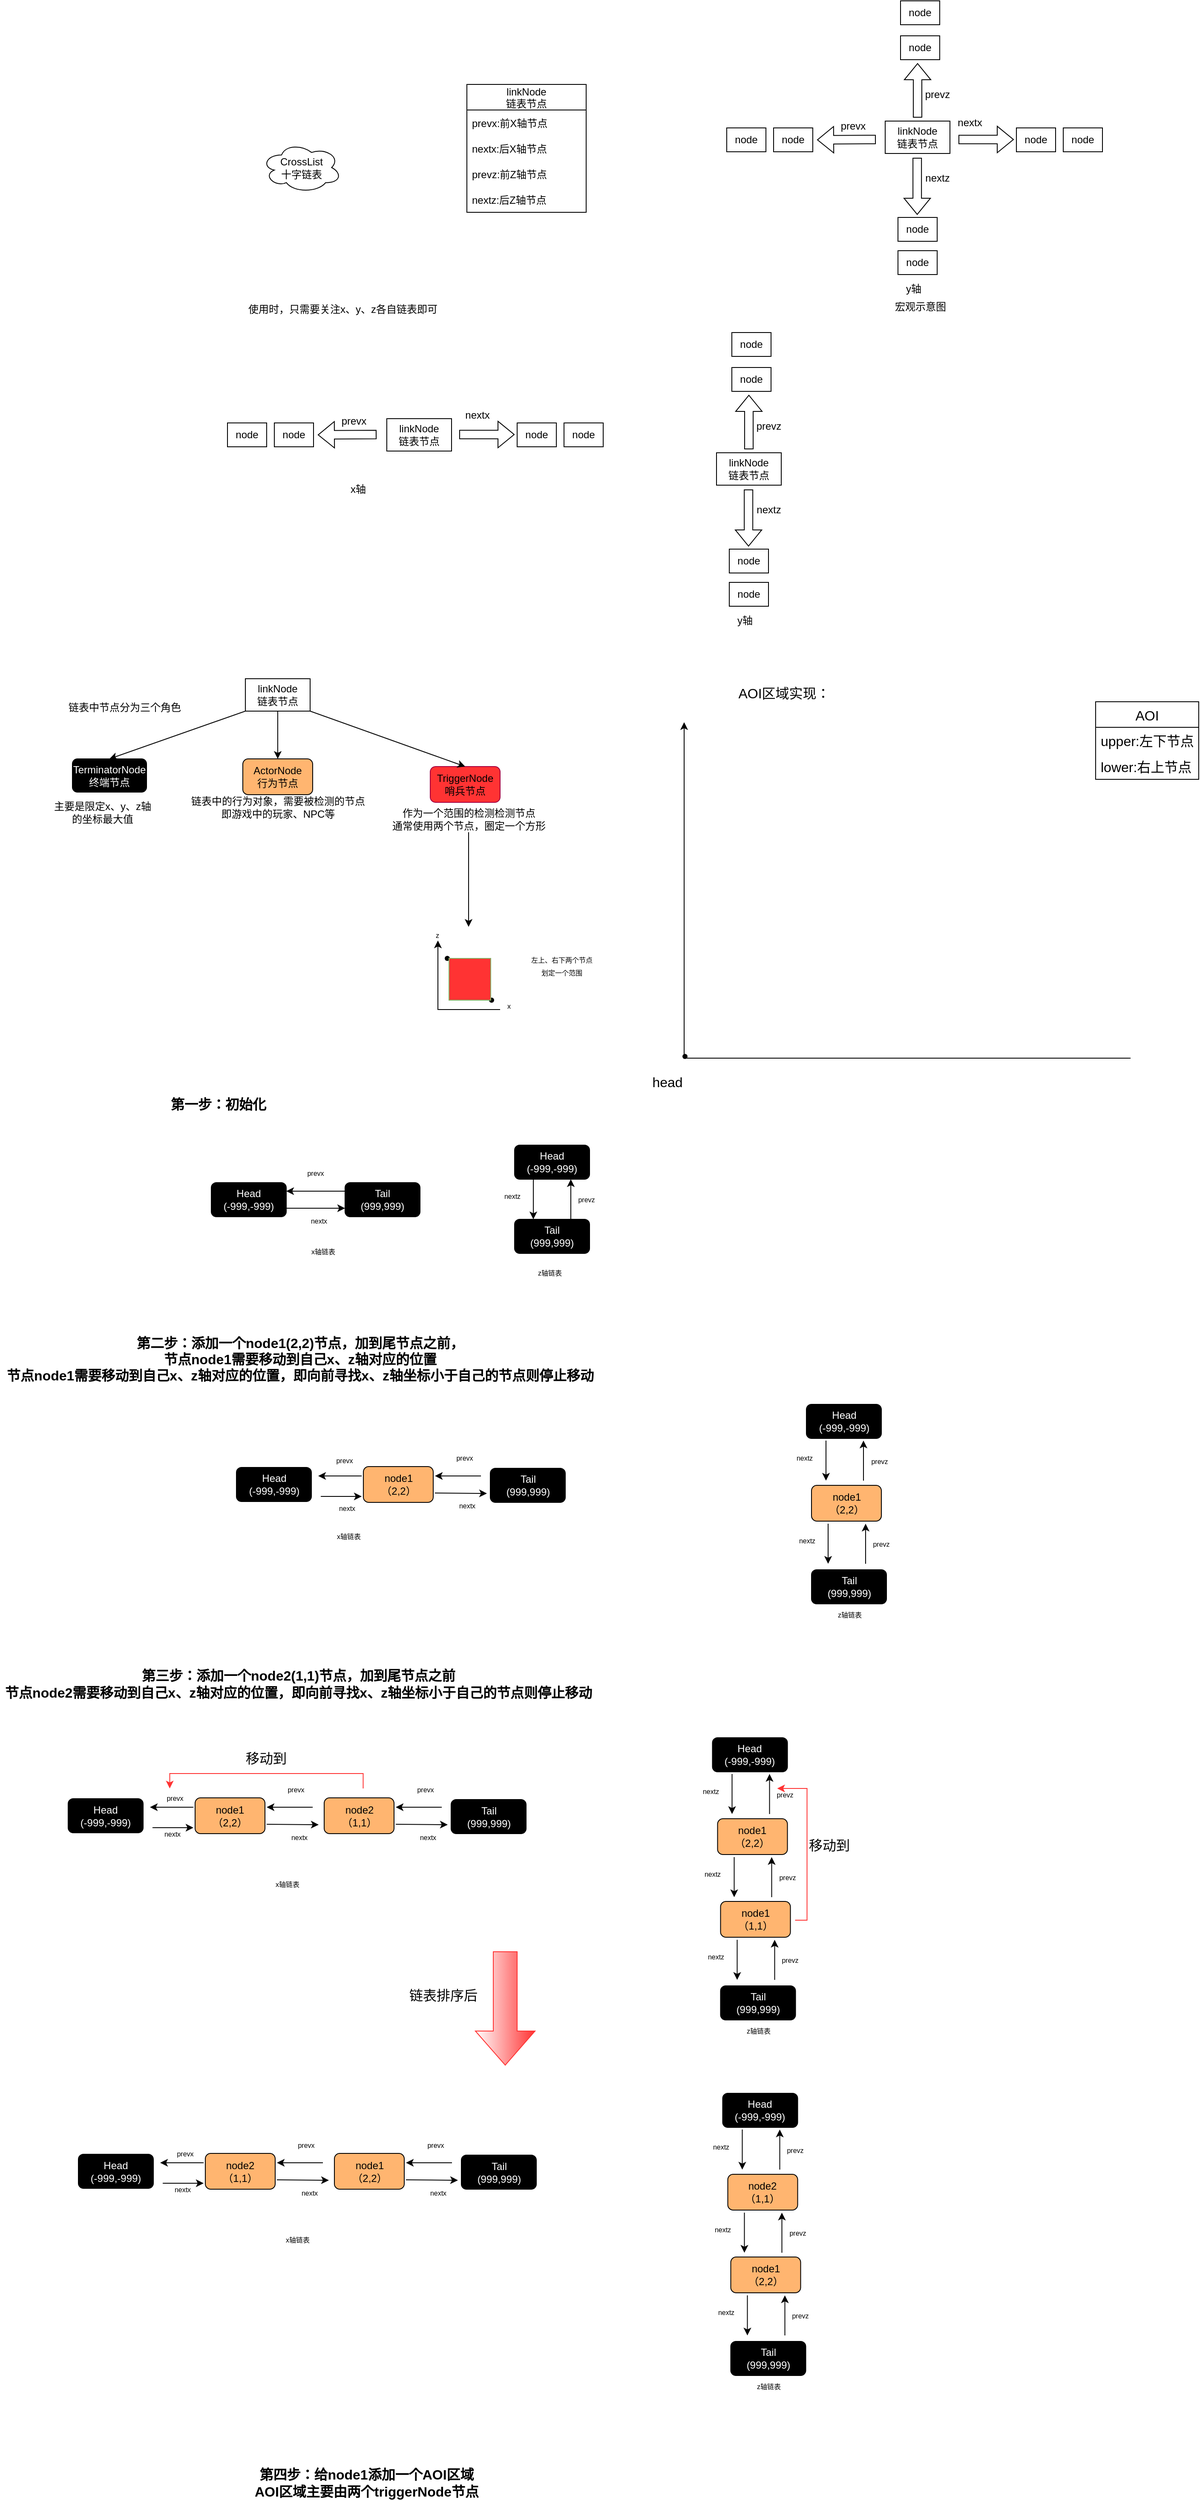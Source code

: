 <mxfile version="15.5.9" type="github">
  <diagram id="7__NHR40UmP4EpxoBmli" name="Page-1">
    <mxGraphModel dx="1950" dy="1244" grid="0" gridSize="10" guides="1" tooltips="1" connect="1" arrows="1" fold="1" page="0" pageScale="1" pageWidth="827" pageHeight="1169" math="0" shadow="0">
      <root>
        <mxCell id="0" />
        <mxCell id="1" parent="0" />
        <mxCell id="J2Jdq49523zMRXXccdFL-5" value="&lt;span&gt;CrossList&lt;/span&gt;&lt;br&gt;&lt;span&gt;十字链表&lt;/span&gt;" style="ellipse;shape=cloud;whiteSpace=wrap;html=1;fontColor=#000000;" vertex="1" parent="1">
          <mxGeometry x="-86" y="-48" width="94" height="59" as="geometry" />
        </mxCell>
        <mxCell id="J2Jdq49523zMRXXccdFL-6" value="&lt;font&gt;TerminatorNode&lt;br&gt;终端节点&lt;/font&gt;" style="rounded=1;whiteSpace=wrap;html=1;strokeColor=#000000;fillColor=#000000;fontColor=#FFFFFF;" vertex="1" parent="1">
          <mxGeometry x="-308" y="675" width="87" height="39" as="geometry" />
        </mxCell>
        <mxCell id="J2Jdq49523zMRXXccdFL-7" value="&lt;span&gt;linkNode&lt;/span&gt;&lt;br&gt;&lt;span&gt;链表节点&lt;/span&gt;" style="rounded=0;whiteSpace=wrap;html=1;fontColor=#000000;" vertex="1" parent="1">
          <mxGeometry x="-105" y="581" width="76" height="38" as="geometry" />
        </mxCell>
        <mxCell id="J2Jdq49523zMRXXccdFL-8" value="" style="endArrow=classic;html=1;rounded=0;exitX=0;exitY=1;exitDx=0;exitDy=0;entryX=0.5;entryY=0;entryDx=0;entryDy=0;fontColor=#000000;" edge="1" parent="1" source="J2Jdq49523zMRXXccdFL-7" target="J2Jdq49523zMRXXccdFL-6">
          <mxGeometry width="50" height="50" relative="1" as="geometry">
            <mxPoint x="-3" y="806" as="sourcePoint" />
            <mxPoint x="47" y="756" as="targetPoint" />
          </mxGeometry>
        </mxCell>
        <mxCell id="J2Jdq49523zMRXXccdFL-10" value="ActorNode&lt;br&gt;行为节点" style="rounded=1;whiteSpace=wrap;html=1;fillColor=#FFB570;fontColor=#000000;" vertex="1" parent="1">
          <mxGeometry x="-108" y="675" width="82" height="42" as="geometry" />
        </mxCell>
        <mxCell id="J2Jdq49523zMRXXccdFL-11" value="" style="endArrow=classic;html=1;rounded=0;exitX=0.5;exitY=1;exitDx=0;exitDy=0;entryX=0.5;entryY=0;entryDx=0;entryDy=0;fontColor=#000000;" edge="1" parent="1" target="J2Jdq49523zMRXXccdFL-10" source="J2Jdq49523zMRXXccdFL-7">
          <mxGeometry width="50" height="50" relative="1" as="geometry">
            <mxPoint x="-69" y="619" as="sourcePoint" />
            <mxPoint x="161" y="756" as="targetPoint" />
          </mxGeometry>
        </mxCell>
        <mxCell id="J2Jdq49523zMRXXccdFL-12" value="TriggerNode&lt;br&gt;哨兵节点" style="rounded=1;whiteSpace=wrap;html=1;fillColor=#FF3333;fontColor=#000000;strokeColor=#A50040;" vertex="1" parent="1">
          <mxGeometry x="112" y="684" width="82" height="42" as="geometry" />
        </mxCell>
        <mxCell id="J2Jdq49523zMRXXccdFL-13" value="" style="endArrow=classic;html=1;rounded=0;exitX=1;exitY=1;exitDx=0;exitDy=0;entryX=0.5;entryY=0;entryDx=0;entryDy=0;fontColor=#000000;" edge="1" parent="1" target="J2Jdq49523zMRXXccdFL-12" source="J2Jdq49523zMRXXccdFL-7">
          <mxGeometry width="50" height="50" relative="1" as="geometry">
            <mxPoint x="135" y="619" as="sourcePoint" />
            <mxPoint x="287" y="756" as="targetPoint" />
          </mxGeometry>
        </mxCell>
        <mxCell id="J2Jdq49523zMRXXccdFL-14" value="&lt;span&gt;linkNode&lt;/span&gt;&lt;br&gt;&lt;span&gt;链表节点&lt;/span&gt;" style="rounded=0;whiteSpace=wrap;html=1;fontColor=#000000;" vertex="1" parent="1">
          <mxGeometry x="448" y="316" width="76" height="38" as="geometry" />
        </mxCell>
        <mxCell id="J2Jdq49523zMRXXccdFL-19" value="linkNode&#xa;链表节点" style="swimlane;fontStyle=0;childLayout=stackLayout;horizontal=1;startSize=30;horizontalStack=0;resizeParent=1;resizeParentMax=0;resizeLast=0;collapsible=1;marginBottom=0;fontColor=#000000;" vertex="1" parent="1">
          <mxGeometry x="155" y="-116" width="140" height="150" as="geometry" />
        </mxCell>
        <mxCell id="J2Jdq49523zMRXXccdFL-20" value="prevx:前X轴节点" style="text;strokeColor=none;fillColor=none;align=left;verticalAlign=middle;spacingLeft=4;spacingRight=4;overflow=hidden;points=[[0,0.5],[1,0.5]];portConstraint=eastwest;rotatable=0;fontColor=#000000;" vertex="1" parent="J2Jdq49523zMRXXccdFL-19">
          <mxGeometry y="30" width="140" height="30" as="geometry" />
        </mxCell>
        <mxCell id="J2Jdq49523zMRXXccdFL-21" value="nextx:后X轴节点" style="text;strokeColor=none;fillColor=none;align=left;verticalAlign=middle;spacingLeft=4;spacingRight=4;overflow=hidden;points=[[0,0.5],[1,0.5]];portConstraint=eastwest;rotatable=0;fontColor=#000000;" vertex="1" parent="J2Jdq49523zMRXXccdFL-19">
          <mxGeometry y="60" width="140" height="30" as="geometry" />
        </mxCell>
        <mxCell id="J2Jdq49523zMRXXccdFL-34" value="prevz:前Z轴节点" style="text;strokeColor=none;fillColor=none;align=left;verticalAlign=middle;spacingLeft=4;spacingRight=4;overflow=hidden;points=[[0,0.5],[1,0.5]];portConstraint=eastwest;rotatable=0;fontColor=#000000;" vertex="1" parent="J2Jdq49523zMRXXccdFL-19">
          <mxGeometry y="90" width="140" height="30" as="geometry" />
        </mxCell>
        <mxCell id="J2Jdq49523zMRXXccdFL-33" value="nextz:后Z轴节点" style="text;strokeColor=none;fillColor=none;align=left;verticalAlign=middle;spacingLeft=4;spacingRight=4;overflow=hidden;points=[[0,0.5],[1,0.5]];portConstraint=eastwest;rotatable=0;fontColor=#000000;" vertex="1" parent="J2Jdq49523zMRXXccdFL-19">
          <mxGeometry y="120" width="140" height="30" as="geometry" />
        </mxCell>
        <mxCell id="J2Jdq49523zMRXXccdFL-36" value="" style="shape=flexArrow;endArrow=classic;html=1;rounded=0;fontColor=#000000;" edge="1" parent="1">
          <mxGeometry width="50" height="50" relative="1" as="geometry">
            <mxPoint x="486" y="312" as="sourcePoint" />
            <mxPoint x="486" y="248" as="targetPoint" />
          </mxGeometry>
        </mxCell>
        <mxCell id="J2Jdq49523zMRXXccdFL-37" value="" style="shape=flexArrow;endArrow=classic;html=1;rounded=0;fontColor=#000000;" edge="1" parent="1">
          <mxGeometry width="50" height="50" relative="1" as="geometry">
            <mxPoint x="485.58" y="359" as="sourcePoint" />
            <mxPoint x="485.58" y="426" as="targetPoint" />
          </mxGeometry>
        </mxCell>
        <mxCell id="J2Jdq49523zMRXXccdFL-38" value="" style="shape=flexArrow;endArrow=classic;html=1;rounded=0;fontColor=#000000;" edge="1" parent="1">
          <mxGeometry width="50" height="50" relative="1" as="geometry">
            <mxPoint x="732" y="-51.42" as="sourcePoint" />
            <mxPoint x="797" y="-51.42" as="targetPoint" />
          </mxGeometry>
        </mxCell>
        <mxCell id="J2Jdq49523zMRXXccdFL-39" value="" style="shape=flexArrow;endArrow=classic;html=1;rounded=0;fontColor=#000000;" edge="1" parent="1">
          <mxGeometry width="50" height="50" relative="1" as="geometry">
            <mxPoint x="635" y="-51.42" as="sourcePoint" />
            <mxPoint x="566" y="-51" as="targetPoint" />
          </mxGeometry>
        </mxCell>
        <mxCell id="J2Jdq49523zMRXXccdFL-40" value="prevx" style="text;html=1;align=center;verticalAlign=middle;resizable=0;points=[];autosize=1;strokeColor=none;fillColor=none;fontColor=#000000;" vertex="1" parent="1">
          <mxGeometry x="588" y="-76" width="40" height="18" as="geometry" />
        </mxCell>
        <mxCell id="J2Jdq49523zMRXXccdFL-41" value="nextx" style="text;html=1;align=center;verticalAlign=middle;resizable=0;points=[];autosize=1;strokeColor=none;fillColor=none;fontColor=#000000;" vertex="1" parent="1">
          <mxGeometry x="725" y="-80" width="39" height="18" as="geometry" />
        </mxCell>
        <mxCell id="J2Jdq49523zMRXXccdFL-42" value="prevz" style="text;html=1;align=center;verticalAlign=middle;resizable=0;points=[];autosize=1;strokeColor=none;fillColor=none;fontColor=#000000;" vertex="1" parent="1">
          <mxGeometry x="489" y="276" width="40" height="18" as="geometry" />
        </mxCell>
        <mxCell id="J2Jdq49523zMRXXccdFL-43" value="nextz" style="text;html=1;align=center;verticalAlign=middle;resizable=0;points=[];autosize=1;strokeColor=none;fillColor=none;fontColor=#000000;" vertex="1" parent="1">
          <mxGeometry x="489" y="374" width="39" height="18" as="geometry" />
        </mxCell>
        <mxCell id="J2Jdq49523zMRXXccdFL-44" value="node" style="rounded=0;whiteSpace=wrap;html=1;fontColor=#000000;" vertex="1" parent="1">
          <mxGeometry x="855" y="-65" width="46" height="28" as="geometry" />
        </mxCell>
        <mxCell id="J2Jdq49523zMRXXccdFL-45" value="node" style="rounded=0;whiteSpace=wrap;html=1;fontColor=#000000;" vertex="1" parent="1">
          <mxGeometry x="800" y="-65" width="46" height="28" as="geometry" />
        </mxCell>
        <mxCell id="J2Jdq49523zMRXXccdFL-46" value="node" style="rounded=0;whiteSpace=wrap;html=1;fontColor=#000000;" vertex="1" parent="1">
          <mxGeometry x="515" y="-65" width="46" height="28" as="geometry" />
        </mxCell>
        <mxCell id="J2Jdq49523zMRXXccdFL-47" value="node" style="rounded=0;whiteSpace=wrap;html=1;fontColor=#000000;" vertex="1" parent="1">
          <mxGeometry x="466" y="175" width="46" height="28" as="geometry" />
        </mxCell>
        <mxCell id="J2Jdq49523zMRXXccdFL-48" value="node" style="rounded=0;whiteSpace=wrap;html=1;fontColor=#000000;" vertex="1" parent="1">
          <mxGeometry x="466" y="216" width="46" height="28" as="geometry" />
        </mxCell>
        <mxCell id="J2Jdq49523zMRXXccdFL-49" value="node" style="rounded=0;whiteSpace=wrap;html=1;fontColor=#000000;" vertex="1" parent="1">
          <mxGeometry x="460" y="-65" width="46" height="28" as="geometry" />
        </mxCell>
        <mxCell id="J2Jdq49523zMRXXccdFL-50" value="node" style="rounded=0;whiteSpace=wrap;html=1;fontColor=#000000;" vertex="1" parent="1">
          <mxGeometry x="463" y="429" width="46" height="28" as="geometry" />
        </mxCell>
        <mxCell id="J2Jdq49523zMRXXccdFL-51" value="node" style="rounded=0;whiteSpace=wrap;html=1;fontColor=#000000;" vertex="1" parent="1">
          <mxGeometry x="463" y="468" width="46" height="28" as="geometry" />
        </mxCell>
        <mxCell id="J2Jdq49523zMRXXccdFL-52" value="链表中节点分为三个角色" style="text;html=1;align=center;verticalAlign=middle;resizable=0;points=[];autosize=1;strokeColor=none;fillColor=none;fontColor=#000000;" vertex="1" parent="1">
          <mxGeometry x="-318" y="606" width="142" height="18" as="geometry" />
        </mxCell>
        <mxCell id="J2Jdq49523zMRXXccdFL-53" value="主要是限定x、y、z轴&lt;br&gt;的坐标最大值" style="text;html=1;align=center;verticalAlign=middle;resizable=0;points=[];autosize=1;strokeColor=none;fillColor=none;fontColor=#000000;" vertex="1" parent="1">
          <mxGeometry x="-335" y="722" width="124" height="31" as="geometry" />
        </mxCell>
        <mxCell id="J2Jdq49523zMRXXccdFL-54" value="链表中的行为对象，需要被检测的节点&lt;br&gt;即游戏中的玩家、NPC等" style="text;html=1;align=center;verticalAlign=middle;resizable=0;points=[];autosize=1;strokeColor=none;fillColor=none;fontColor=#000000;" vertex="1" parent="1">
          <mxGeometry x="-174" y="716" width="214" height="31" as="geometry" />
        </mxCell>
        <mxCell id="J2Jdq49523zMRXXccdFL-55" value="作为一个范围的检测检测节点&lt;br&gt;通常使用两个节点，圈定一个方形" style="text;html=1;align=center;verticalAlign=middle;resizable=0;points=[];autosize=1;strokeColor=none;fillColor=none;fontColor=#000000;" vertex="1" parent="1">
          <mxGeometry x="62" y="730" width="190" height="31" as="geometry" />
        </mxCell>
        <mxCell id="J2Jdq49523zMRXXccdFL-56" value="宏观示意图" style="text;html=1;align=center;verticalAlign=middle;resizable=0;points=[];autosize=1;strokeColor=none;fillColor=none;fontColor=#000000;" vertex="1" parent="1">
          <mxGeometry x="652" y="136" width="70" height="18" as="geometry" />
        </mxCell>
        <mxCell id="J2Jdq49523zMRXXccdFL-57" value="&lt;span&gt;linkNode&lt;/span&gt;&lt;br&gt;&lt;span&gt;链表节点&lt;/span&gt;" style="rounded=0;whiteSpace=wrap;html=1;fontColor=#000000;" vertex="1" parent="1">
          <mxGeometry x="61" y="276" width="76" height="38" as="geometry" />
        </mxCell>
        <mxCell id="J2Jdq49523zMRXXccdFL-58" value="" style="shape=flexArrow;endArrow=classic;html=1;rounded=0;fontColor=#000000;" edge="1" parent="1">
          <mxGeometry width="50" height="50" relative="1" as="geometry">
            <mxPoint x="146" y="294.58" as="sourcePoint" />
            <mxPoint x="211" y="294.58" as="targetPoint" />
          </mxGeometry>
        </mxCell>
        <mxCell id="J2Jdq49523zMRXXccdFL-59" value="" style="shape=flexArrow;endArrow=classic;html=1;rounded=0;fontColor=#000000;" edge="1" parent="1">
          <mxGeometry width="50" height="50" relative="1" as="geometry">
            <mxPoint x="49" y="294.58" as="sourcePoint" />
            <mxPoint x="-20" y="295" as="targetPoint" />
          </mxGeometry>
        </mxCell>
        <mxCell id="J2Jdq49523zMRXXccdFL-60" value="prevx" style="text;html=1;align=center;verticalAlign=middle;resizable=0;points=[];autosize=1;strokeColor=none;fillColor=none;fontColor=#000000;" vertex="1" parent="1">
          <mxGeometry x="2" y="270" width="40" height="18" as="geometry" />
        </mxCell>
        <mxCell id="J2Jdq49523zMRXXccdFL-61" value="nextx" style="text;html=1;align=center;verticalAlign=middle;resizable=0;points=[];autosize=1;strokeColor=none;fillColor=none;fontColor=#000000;" vertex="1" parent="1">
          <mxGeometry x="147" y="263" width="39" height="18" as="geometry" />
        </mxCell>
        <mxCell id="J2Jdq49523zMRXXccdFL-62" value="node" style="rounded=0;whiteSpace=wrap;html=1;fontColor=#000000;" vertex="1" parent="1">
          <mxGeometry x="269" y="281" width="46" height="28" as="geometry" />
        </mxCell>
        <mxCell id="J2Jdq49523zMRXXccdFL-63" value="node" style="rounded=0;whiteSpace=wrap;html=1;fontColor=#000000;" vertex="1" parent="1">
          <mxGeometry x="214" y="281" width="46" height="28" as="geometry" />
        </mxCell>
        <mxCell id="J2Jdq49523zMRXXccdFL-64" value="node" style="rounded=0;whiteSpace=wrap;html=1;fontColor=#000000;" vertex="1" parent="1">
          <mxGeometry x="-71" y="281" width="46" height="28" as="geometry" />
        </mxCell>
        <mxCell id="J2Jdq49523zMRXXccdFL-65" value="node" style="rounded=0;whiteSpace=wrap;html=1;fontColor=#000000;" vertex="1" parent="1">
          <mxGeometry x="-126" y="281" width="46" height="28" as="geometry" />
        </mxCell>
        <mxCell id="J2Jdq49523zMRXXccdFL-66" value="使用时，只需要关注x、y、z各自链表即可" style="text;html=1;align=center;verticalAlign=middle;resizable=0;points=[];autosize=1;strokeColor=none;fillColor=none;fontColor=#000000;" vertex="1" parent="1">
          <mxGeometry x="-107" y="139" width="232" height="18" as="geometry" />
        </mxCell>
        <mxCell id="J2Jdq49523zMRXXccdFL-67" value="x轴" style="text;html=1;align=center;verticalAlign=middle;resizable=0;points=[];autosize=1;strokeColor=none;fillColor=none;fontColor=#000000;" vertex="1" parent="1">
          <mxGeometry x="13" y="350" width="28" height="18" as="geometry" />
        </mxCell>
        <mxCell id="J2Jdq49523zMRXXccdFL-68" value="y轴" style="text;html=1;align=center;verticalAlign=middle;resizable=0;points=[];autosize=1;strokeColor=none;fillColor=none;fontColor=#000000;" vertex="1" parent="1">
          <mxGeometry x="467" y="504" width="28" height="18" as="geometry" />
        </mxCell>
        <mxCell id="J2Jdq49523zMRXXccdFL-69" value="" style="shape=waypoint;sketch=0;size=6;pointerEvents=1;points=[];fillColor=none;resizable=0;rotatable=0;perimeter=centerPerimeter;snapToPoint=1;fontColor=#000000;" vertex="1" parent="1">
          <mxGeometry x="164" y="938" width="40" height="40" as="geometry" />
        </mxCell>
        <mxCell id="J2Jdq49523zMRXXccdFL-70" value="" style="shape=waypoint;sketch=0;size=6;pointerEvents=1;points=[];fillColor=none;resizable=0;rotatable=0;perimeter=centerPerimeter;snapToPoint=1;fontColor=#000000;" vertex="1" parent="1">
          <mxGeometry x="112" y="889" width="40" height="40" as="geometry" />
        </mxCell>
        <mxCell id="J2Jdq49523zMRXXccdFL-71" value="" style="whiteSpace=wrap;html=1;aspect=fixed;fillColor=#FF3333;strokeColor=#82b366;fontColor=#000000;" vertex="1" parent="1">
          <mxGeometry x="134" y="909" width="49" height="49" as="geometry" />
        </mxCell>
        <mxCell id="J2Jdq49523zMRXXccdFL-72" value="" style="endArrow=classic;html=1;rounded=0;fontColor=#000000;" edge="1" parent="1" source="J2Jdq49523zMRXXccdFL-55">
          <mxGeometry width="50" height="50" relative="1" as="geometry">
            <mxPoint x="108" y="757" as="sourcePoint" />
            <mxPoint x="157" y="872" as="targetPoint" />
          </mxGeometry>
        </mxCell>
        <mxCell id="J2Jdq49523zMRXXccdFL-73" value="&lt;font style=&quot;font-size: 8px&quot;&gt;左上、右下两个节点&lt;br style=&quot;font-size: 8px&quot;&gt;划定一个范围&lt;/font&gt;" style="text;html=1;align=center;verticalAlign=middle;resizable=0;points=[];autosize=1;strokeColor=none;fillColor=none;fontColor=#000000;" vertex="1" parent="1">
          <mxGeometry x="207" y="901" width="118" height="31" as="geometry" />
        </mxCell>
        <mxCell id="J2Jdq49523zMRXXccdFL-74" value="" style="edgeStyle=segmentEdgeStyle;endArrow=classic;html=1;rounded=0;fontSize=8;fontColor=#000000;" edge="1" parent="1">
          <mxGeometry width="50" height="50" relative="1" as="geometry">
            <mxPoint x="194" y="969" as="sourcePoint" />
            <mxPoint x="121" y="888" as="targetPoint" />
          </mxGeometry>
        </mxCell>
        <mxCell id="J2Jdq49523zMRXXccdFL-75" value="x" style="text;html=1;align=center;verticalAlign=middle;resizable=0;points=[];autosize=1;strokeColor=none;fillColor=none;fontSize=8;fontColor=#000000;" vertex="1" parent="1">
          <mxGeometry x="196" y="958" width="16" height="14" as="geometry" />
        </mxCell>
        <mxCell id="J2Jdq49523zMRXXccdFL-76" value="z" style="text;html=1;align=center;verticalAlign=middle;resizable=0;points=[];autosize=1;strokeColor=none;fillColor=none;fontSize=8;fontColor=#000000;" vertex="1" parent="1">
          <mxGeometry x="112" y="875" width="16" height="14" as="geometry" />
        </mxCell>
        <mxCell id="J2Jdq49523zMRXXccdFL-78" value="&lt;font style=&quot;font-size: 16px&quot;&gt;&lt;b&gt;第一步：初始化&lt;/b&gt;&lt;/font&gt;" style="text;html=1;align=center;verticalAlign=middle;resizable=0;points=[];autosize=1;strokeColor=none;fillColor=none;fontSize=8;fontColor=#000000;" vertex="1" parent="1">
          <mxGeometry x="-198" y="1072" width="122" height="15" as="geometry" />
        </mxCell>
        <mxCell id="J2Jdq49523zMRXXccdFL-80" value="&lt;span style=&quot;&quot;&gt;Head&lt;/span&gt;&lt;br style=&quot;&quot;&gt;&lt;span style=&quot;&quot;&gt;(-999,-999)&lt;/span&gt;" style="rounded=1;whiteSpace=wrap;html=1;strokeColor=#000000;fillColor=#000000;fontColor=#FFFFFF;" vertex="1" parent="1">
          <mxGeometry x="211" y="1128" width="88" height="40" as="geometry" />
        </mxCell>
        <mxCell id="J2Jdq49523zMRXXccdFL-81" value="&lt;span style=&quot;&quot;&gt;Tail&lt;/span&gt;&lt;br style=&quot;&quot;&gt;&lt;span style=&quot;&quot;&gt;(999,999)&lt;/span&gt;" style="rounded=1;whiteSpace=wrap;html=1;strokeColor=#000000;fillColor=#000000;fontColor=#FFFFFF;" vertex="1" parent="1">
          <mxGeometry x="211" y="1215" width="88" height="40" as="geometry" />
        </mxCell>
        <mxCell id="J2Jdq49523zMRXXccdFL-82" value="" style="endArrow=classic;html=1;rounded=0;fontSize=8;fontColor=#FFFFFF;exitX=0.25;exitY=1;exitDx=0;exitDy=0;entryX=0.25;entryY=0;entryDx=0;entryDy=0;" edge="1" parent="1" source="J2Jdq49523zMRXXccdFL-80" target="J2Jdq49523zMRXXccdFL-81">
          <mxGeometry width="50" height="50" relative="1" as="geometry">
            <mxPoint x="650" y="1117" as="sourcePoint" />
            <mxPoint x="700" y="1067" as="targetPoint" />
          </mxGeometry>
        </mxCell>
        <mxCell id="J2Jdq49523zMRXXccdFL-83" value="&lt;font&gt;nextz&lt;/font&gt;" style="text;html=1;align=center;verticalAlign=middle;resizable=0;points=[];autosize=1;strokeColor=none;fillColor=none;fontSize=8;fontColor=#000000;" vertex="1" parent="1">
          <mxGeometry x="188" y="1181" width="39" height="14" as="geometry" />
        </mxCell>
        <mxCell id="J2Jdq49523zMRXXccdFL-84" value="" style="endArrow=classic;html=1;rounded=0;fontSize=8;fontColor=#FFFFFF;exitX=0.75;exitY=0;exitDx=0;exitDy=0;entryX=0.75;entryY=1;entryDx=0;entryDy=0;" edge="1" parent="1" source="J2Jdq49523zMRXXccdFL-81" target="J2Jdq49523zMRXXccdFL-80">
          <mxGeometry width="50" height="50" relative="1" as="geometry">
            <mxPoint x="650" y="1117" as="sourcePoint" />
            <mxPoint x="700" y="1067" as="targetPoint" />
          </mxGeometry>
        </mxCell>
        <mxCell id="J2Jdq49523zMRXXccdFL-85" value="prevz" style="text;html=1;align=center;verticalAlign=middle;resizable=0;points=[];autosize=1;strokeColor=none;fillColor=none;fontSize=8;fontColor=#000000;" vertex="1" parent="1">
          <mxGeometry x="275" y="1185" width="40" height="14" as="geometry" />
        </mxCell>
        <mxCell id="J2Jdq49523zMRXXccdFL-86" value="z轴链表" style="text;html=1;align=center;verticalAlign=middle;resizable=0;points=[];autosize=1;strokeColor=none;fillColor=none;fontSize=8;fontColor=#000000;" vertex="1" parent="1">
          <mxGeometry x="226" y="1271" width="52" height="14" as="geometry" />
        </mxCell>
        <mxCell id="J2Jdq49523zMRXXccdFL-87" value="&lt;font&gt;Head&lt;br&gt;(-999,-999)&lt;br&gt;&lt;/font&gt;" style="rounded=1;whiteSpace=wrap;html=1;strokeColor=#000000;fillColor=#000000;fontColor=#FFFFFF;" vertex="1" parent="1">
          <mxGeometry x="-145" y="1172" width="88" height="40" as="geometry" />
        </mxCell>
        <mxCell id="J2Jdq49523zMRXXccdFL-88" value="&lt;font&gt;Tail&lt;br&gt;(999,999)&lt;br&gt;&lt;/font&gt;" style="rounded=1;whiteSpace=wrap;html=1;strokeColor=#000000;fillColor=#000000;fontColor=#FFFFFF;" vertex="1" parent="1">
          <mxGeometry x="12" y="1172" width="88" height="40" as="geometry" />
        </mxCell>
        <mxCell id="J2Jdq49523zMRXXccdFL-90" value="&lt;font&gt;nextx&lt;/font&gt;" style="text;html=1;align=center;verticalAlign=middle;resizable=0;points=[];autosize=1;strokeColor=none;fillColor=none;fontSize=8;fontColor=#000000;" vertex="1" parent="1">
          <mxGeometry x="-39" y="1210" width="39" height="14" as="geometry" />
        </mxCell>
        <mxCell id="J2Jdq49523zMRXXccdFL-92" value="prevx" style="text;html=1;align=center;verticalAlign=middle;resizable=0;points=[];autosize=1;strokeColor=none;fillColor=none;fontSize=8;fontColor=#000000;" vertex="1" parent="1">
          <mxGeometry x="-43" y="1154" width="40" height="14" as="geometry" />
        </mxCell>
        <mxCell id="J2Jdq49523zMRXXccdFL-93" value="x轴链表" style="text;html=1;align=center;verticalAlign=middle;resizable=0;points=[];autosize=1;strokeColor=none;fillColor=none;fontSize=8;fontColor=#000000;" vertex="1" parent="1">
          <mxGeometry x="-40" y="1246" width="52" height="14" as="geometry" />
        </mxCell>
        <mxCell id="J2Jdq49523zMRXXccdFL-95" value="" style="endArrow=classic;html=1;rounded=0;fontSize=8;fontColor=#FFFFFF;exitX=0;exitY=0.25;exitDx=0;exitDy=0;entryX=1;entryY=0.25;entryDx=0;entryDy=0;" edge="1" parent="1" source="J2Jdq49523zMRXXccdFL-88" target="J2Jdq49523zMRXXccdFL-87">
          <mxGeometry width="50" height="50" relative="1" as="geometry">
            <mxPoint x="130" y="1117" as="sourcePoint" />
            <mxPoint x="180" y="1067" as="targetPoint" />
          </mxGeometry>
        </mxCell>
        <mxCell id="J2Jdq49523zMRXXccdFL-96" value="" style="endArrow=classic;html=1;rounded=0;fontSize=8;fontColor=#FFFFFF;exitX=1;exitY=0.75;exitDx=0;exitDy=0;entryX=0;entryY=0.75;entryDx=0;entryDy=0;" edge="1" parent="1" source="J2Jdq49523zMRXXccdFL-87" target="J2Jdq49523zMRXXccdFL-88">
          <mxGeometry width="50" height="50" relative="1" as="geometry">
            <mxPoint x="22" y="1192" as="sourcePoint" />
            <mxPoint x="-47" y="1192" as="targetPoint" />
          </mxGeometry>
        </mxCell>
        <mxCell id="J2Jdq49523zMRXXccdFL-97" value="&lt;b style=&quot;font-size: 16px&quot;&gt;第二步：&lt;/b&gt;&lt;span style=&quot;font-size: 16px&quot;&gt;&lt;b&gt;添加一个node1(2,2)节点，加到尾节点之前，&lt;br&gt;节点node1需要移动到自己x、z轴对应的位置&lt;br&gt;&lt;/b&gt;&lt;/span&gt;&lt;b style=&quot;font-size: 16px&quot;&gt;节点node1需要移动到自己x、z轴对应的位置，即向前寻找x、z轴坐标小于自己的节点则停止移动&lt;/b&gt;&lt;span style=&quot;font-size: 16px&quot;&gt;&lt;b&gt;&lt;br&gt;&lt;/b&gt;&lt;/span&gt;" style="text;html=1;align=center;verticalAlign=middle;resizable=0;points=[];autosize=1;strokeColor=none;fillColor=none;fontSize=8;fontColor=#000000;" vertex="1" parent="1">
          <mxGeometry x="-390.5" y="1360" width="699" height="38" as="geometry" />
        </mxCell>
        <mxCell id="J2Jdq49523zMRXXccdFL-98" value="&lt;span style=&quot;&quot;&gt;Head&lt;/span&gt;&lt;br style=&quot;&quot;&gt;&lt;span style=&quot;&quot;&gt;(-999,-999)&lt;/span&gt;" style="rounded=1;whiteSpace=wrap;html=1;strokeColor=#000000;fillColor=#000000;fontColor=#FFFFFF;" vertex="1" parent="1">
          <mxGeometry x="553.5" y="1432" width="88" height="40" as="geometry" />
        </mxCell>
        <mxCell id="J2Jdq49523zMRXXccdFL-99" value="&lt;span style=&quot;&quot;&gt;Tail&lt;/span&gt;&lt;br style=&quot;&quot;&gt;&lt;span style=&quot;&quot;&gt;(999,999)&lt;/span&gt;" style="rounded=1;whiteSpace=wrap;html=1;strokeColor=#000000;fillColor=#000000;fontColor=#FFFFFF;" vertex="1" parent="1">
          <mxGeometry x="559.5" y="1626" width="88" height="40" as="geometry" />
        </mxCell>
        <mxCell id="J2Jdq49523zMRXXccdFL-104" value="z轴链表" style="text;html=1;align=center;verticalAlign=middle;resizable=0;points=[];autosize=1;strokeColor=none;fillColor=none;fontSize=8;fontColor=#000000;" vertex="1" parent="1">
          <mxGeometry x="577.5" y="1672" width="52" height="14" as="geometry" />
        </mxCell>
        <mxCell id="J2Jdq49523zMRXXccdFL-105" value="&lt;font&gt;Head&lt;br&gt;(-999,-999)&lt;/font&gt;" style="rounded=1;whiteSpace=wrap;html=1;strokeColor=#000000;fillColor=#000000;fontColor=#FFFFFF;" vertex="1" parent="1">
          <mxGeometry x="-115.5" y="1506" width="88" height="40" as="geometry" />
        </mxCell>
        <mxCell id="J2Jdq49523zMRXXccdFL-106" value="&lt;font color=&quot;#ffffff&quot;&gt;Tail&lt;br&gt;(999,999)&lt;/font&gt;" style="rounded=1;whiteSpace=wrap;html=1;strokeColor=#000000;fillColor=#000000;fontColor=#000000;" vertex="1" parent="1">
          <mxGeometry x="182.5" y="1507" width="88" height="40" as="geometry" />
        </mxCell>
        <mxCell id="J2Jdq49523zMRXXccdFL-109" value="x轴链表" style="text;html=1;align=center;verticalAlign=middle;resizable=0;points=[];autosize=1;strokeColor=none;fillColor=none;fontSize=8;fontColor=#000000;" vertex="1" parent="1">
          <mxGeometry x="-10.5" y="1580" width="52" height="14" as="geometry" />
        </mxCell>
        <mxCell id="J2Jdq49523zMRXXccdFL-112" value="node1&lt;br&gt;（2,2）" style="rounded=1;whiteSpace=wrap;html=1;fillColor=#FFB570;fontColor=#000000;" vertex="1" parent="1">
          <mxGeometry x="33.5" y="1505" width="82" height="42" as="geometry" />
        </mxCell>
        <mxCell id="J2Jdq49523zMRXXccdFL-115" value="&lt;font&gt;nextx&lt;/font&gt;" style="text;html=1;align=center;verticalAlign=middle;resizable=0;points=[];autosize=1;strokeColor=none;fillColor=none;fontSize=8;fontColor=#000000;" vertex="1" parent="1">
          <mxGeometry x="135.5" y="1544" width="39" height="14" as="geometry" />
        </mxCell>
        <mxCell id="J2Jdq49523zMRXXccdFL-116" value="prevx" style="text;html=1;align=center;verticalAlign=middle;resizable=0;points=[];autosize=1;strokeColor=none;fillColor=none;fontSize=8;fontColor=#000000;" vertex="1" parent="1">
          <mxGeometry x="131.5" y="1488" width="40" height="14" as="geometry" />
        </mxCell>
        <mxCell id="J2Jdq49523zMRXXccdFL-117" value="" style="endArrow=classic;html=1;rounded=0;fontSize=8;fontColor=#000000;entryX=1;entryY=0.25;entryDx=0;entryDy=0;" edge="1" parent="1">
          <mxGeometry width="50" height="50" relative="1" as="geometry">
            <mxPoint x="171.5" y="1516" as="sourcePoint" />
            <mxPoint x="117.5" y="1516" as="targetPoint" />
          </mxGeometry>
        </mxCell>
        <mxCell id="J2Jdq49523zMRXXccdFL-118" value="" style="endArrow=classic;html=1;rounded=0;fontSize=8;fontColor=#000000;exitX=1;exitY=0.75;exitDx=0;exitDy=0;entryX=0;entryY=0.75;entryDx=0;entryDy=0;" edge="1" parent="1">
          <mxGeometry width="50" height="50" relative="1" as="geometry">
            <mxPoint x="117.5" y="1536" as="sourcePoint" />
            <mxPoint x="178.5" y="1536.5" as="targetPoint" />
          </mxGeometry>
        </mxCell>
        <mxCell id="J2Jdq49523zMRXXccdFL-119" value="&lt;font&gt;nextx&lt;/font&gt;" style="text;html=1;align=center;verticalAlign=middle;resizable=0;points=[];autosize=1;strokeColor=none;fillColor=none;fontSize=8;fontColor=#000000;" vertex="1" parent="1">
          <mxGeometry x="-5.5" y="1547" width="39" height="14" as="geometry" />
        </mxCell>
        <mxCell id="J2Jdq49523zMRXXccdFL-120" value="prevx" style="text;html=1;align=center;verticalAlign=middle;resizable=0;points=[];autosize=1;strokeColor=none;fillColor=none;fontSize=8;fontColor=#000000;" vertex="1" parent="1">
          <mxGeometry x="-9.5" y="1491" width="40" height="14" as="geometry" />
        </mxCell>
        <mxCell id="J2Jdq49523zMRXXccdFL-121" value="" style="endArrow=classic;html=1;rounded=0;fontSize=8;fontColor=#000000;entryX=1;entryY=0.25;entryDx=0;entryDy=0;" edge="1" parent="1">
          <mxGeometry width="50" height="50" relative="1" as="geometry">
            <mxPoint x="31.5" y="1516" as="sourcePoint" />
            <mxPoint x="-19.5" y="1516" as="targetPoint" />
          </mxGeometry>
        </mxCell>
        <mxCell id="J2Jdq49523zMRXXccdFL-122" value="" style="endArrow=classic;html=1;rounded=0;fontSize=8;fontColor=#000000;" edge="1" parent="1">
          <mxGeometry width="50" height="50" relative="1" as="geometry">
            <mxPoint x="-16.5" y="1540" as="sourcePoint" />
            <mxPoint x="31.5" y="1540" as="targetPoint" />
          </mxGeometry>
        </mxCell>
        <mxCell id="J2Jdq49523zMRXXccdFL-123" value="node1&lt;br&gt;（2,2）" style="rounded=1;whiteSpace=wrap;html=1;fillColor=#FFB570;fontColor=#000000;" vertex="1" parent="1">
          <mxGeometry x="559.5" y="1527" width="82" height="42" as="geometry" />
        </mxCell>
        <mxCell id="J2Jdq49523zMRXXccdFL-124" value="" style="endArrow=classic;html=1;rounded=0;fontSize=8;fontColor=#000000;exitX=0.25;exitY=1;exitDx=0;exitDy=0;entryX=0.25;entryY=0;entryDx=0;entryDy=0;" edge="1" parent="1">
          <mxGeometry width="50" height="50" relative="1" as="geometry">
            <mxPoint x="576.5" y="1474.5" as="sourcePoint" />
            <mxPoint x="576.5" y="1521.5" as="targetPoint" />
          </mxGeometry>
        </mxCell>
        <mxCell id="J2Jdq49523zMRXXccdFL-125" value="&lt;font&gt;nextz&lt;/font&gt;" style="text;html=1;align=center;verticalAlign=middle;resizable=0;points=[];autosize=1;strokeColor=none;fillColor=none;fontSize=8;fontColor=#000000;" vertex="1" parent="1">
          <mxGeometry x="531.5" y="1487.5" width="39" height="14" as="geometry" />
        </mxCell>
        <mxCell id="J2Jdq49523zMRXXccdFL-126" value="" style="endArrow=classic;html=1;rounded=0;fontSize=8;fontColor=#000000;exitX=0.75;exitY=0;exitDx=0;exitDy=0;entryX=0.75;entryY=1;entryDx=0;entryDy=0;" edge="1" parent="1">
          <mxGeometry width="50" height="50" relative="1" as="geometry">
            <mxPoint x="620.5" y="1521.5" as="sourcePoint" />
            <mxPoint x="620.5" y="1474.5" as="targetPoint" />
          </mxGeometry>
        </mxCell>
        <mxCell id="J2Jdq49523zMRXXccdFL-127" value="prevz" style="text;html=1;align=center;verticalAlign=middle;resizable=0;points=[];autosize=1;strokeColor=none;fillColor=none;fontSize=8;fontColor=#000000;" vertex="1" parent="1">
          <mxGeometry x="618.5" y="1491.5" width="40" height="14" as="geometry" />
        </mxCell>
        <mxCell id="J2Jdq49523zMRXXccdFL-128" value="" style="endArrow=classic;html=1;rounded=0;fontSize=8;fontColor=#000000;exitX=0.25;exitY=1;exitDx=0;exitDy=0;entryX=0.25;entryY=0;entryDx=0;entryDy=0;" edge="1" parent="1">
          <mxGeometry width="50" height="50" relative="1" as="geometry">
            <mxPoint x="579" y="1572" as="sourcePoint" />
            <mxPoint x="579" y="1619" as="targetPoint" />
          </mxGeometry>
        </mxCell>
        <mxCell id="J2Jdq49523zMRXXccdFL-129" value="&lt;font&gt;nextz&lt;/font&gt;" style="text;html=1;align=center;verticalAlign=middle;resizable=0;points=[];autosize=1;strokeColor=none;fillColor=none;fontSize=8;fontColor=#000000;" vertex="1" parent="1">
          <mxGeometry x="534" y="1585" width="39" height="14" as="geometry" />
        </mxCell>
        <mxCell id="J2Jdq49523zMRXXccdFL-130" value="" style="endArrow=classic;html=1;rounded=0;fontSize=8;fontColor=#000000;exitX=0.75;exitY=0;exitDx=0;exitDy=0;entryX=0.75;entryY=1;entryDx=0;entryDy=0;" edge="1" parent="1">
          <mxGeometry width="50" height="50" relative="1" as="geometry">
            <mxPoint x="623" y="1619" as="sourcePoint" />
            <mxPoint x="623" y="1572" as="targetPoint" />
          </mxGeometry>
        </mxCell>
        <mxCell id="J2Jdq49523zMRXXccdFL-131" value="prevz" style="text;html=1;align=center;verticalAlign=middle;resizable=0;points=[];autosize=1;strokeColor=none;fillColor=none;fontSize=8;fontColor=#000000;" vertex="1" parent="1">
          <mxGeometry x="621" y="1589" width="40" height="14" as="geometry" />
        </mxCell>
        <mxCell id="J2Jdq49523zMRXXccdFL-132" value="&lt;span&gt;linkNode&lt;/span&gt;&lt;br&gt;&lt;span&gt;链表节点&lt;/span&gt;" style="rounded=0;whiteSpace=wrap;html=1;fontColor=#000000;" vertex="1" parent="1">
          <mxGeometry x="646" y="-73" width="76" height="38" as="geometry" />
        </mxCell>
        <mxCell id="J2Jdq49523zMRXXccdFL-133" value="" style="shape=flexArrow;endArrow=classic;html=1;rounded=0;fontColor=#000000;" edge="1" parent="1">
          <mxGeometry width="50" height="50" relative="1" as="geometry">
            <mxPoint x="684" y="-77" as="sourcePoint" />
            <mxPoint x="684" y="-141" as="targetPoint" />
          </mxGeometry>
        </mxCell>
        <mxCell id="J2Jdq49523zMRXXccdFL-134" value="" style="shape=flexArrow;endArrow=classic;html=1;rounded=0;fontColor=#000000;" edge="1" parent="1">
          <mxGeometry width="50" height="50" relative="1" as="geometry">
            <mxPoint x="683.58" y="-30" as="sourcePoint" />
            <mxPoint x="683.58" y="37" as="targetPoint" />
          </mxGeometry>
        </mxCell>
        <mxCell id="J2Jdq49523zMRXXccdFL-135" value="prevz" style="text;html=1;align=center;verticalAlign=middle;resizable=0;points=[];autosize=1;strokeColor=none;fillColor=none;fontColor=#000000;" vertex="1" parent="1">
          <mxGeometry x="687" y="-113" width="40" height="18" as="geometry" />
        </mxCell>
        <mxCell id="J2Jdq49523zMRXXccdFL-136" value="nextz" style="text;html=1;align=center;verticalAlign=middle;resizable=0;points=[];autosize=1;strokeColor=none;fillColor=none;fontColor=#000000;" vertex="1" parent="1">
          <mxGeometry x="687" y="-15" width="39" height="18" as="geometry" />
        </mxCell>
        <mxCell id="J2Jdq49523zMRXXccdFL-137" value="node" style="rounded=0;whiteSpace=wrap;html=1;fontColor=#000000;" vertex="1" parent="1">
          <mxGeometry x="664" y="-214" width="46" height="28" as="geometry" />
        </mxCell>
        <mxCell id="J2Jdq49523zMRXXccdFL-138" value="node" style="rounded=0;whiteSpace=wrap;html=1;fontColor=#000000;" vertex="1" parent="1">
          <mxGeometry x="664" y="-173" width="46" height="28" as="geometry" />
        </mxCell>
        <mxCell id="J2Jdq49523zMRXXccdFL-139" value="node" style="rounded=0;whiteSpace=wrap;html=1;fontColor=#000000;" vertex="1" parent="1">
          <mxGeometry x="661" y="40" width="46" height="28" as="geometry" />
        </mxCell>
        <mxCell id="J2Jdq49523zMRXXccdFL-140" value="node" style="rounded=0;whiteSpace=wrap;html=1;fontColor=#000000;" vertex="1" parent="1">
          <mxGeometry x="661" y="79" width="46" height="28" as="geometry" />
        </mxCell>
        <mxCell id="J2Jdq49523zMRXXccdFL-141" value="y轴" style="text;html=1;align=center;verticalAlign=middle;resizable=0;points=[];autosize=1;strokeColor=none;fillColor=none;fontColor=#000000;" vertex="1" parent="1">
          <mxGeometry x="665" y="115" width="28" height="18" as="geometry" />
        </mxCell>
        <mxCell id="J2Jdq49523zMRXXccdFL-142" value="&lt;b style=&quot;font-size: 16px&quot;&gt;第三步：&lt;/b&gt;&lt;span style=&quot;font-size: 16px&quot;&gt;&lt;b&gt;添加一个node2(1,1)节点，加到尾节点之前&lt;br&gt;&lt;/b&gt;&lt;/span&gt;&lt;b style=&quot;font-size: 16px&quot;&gt;节点node2需要移动到自己x、z轴对应的位置，即向前寻找x、z轴坐标小于自己的节点则停止移动&lt;/b&gt;&lt;span style=&quot;font-size: 16px&quot;&gt;&lt;b&gt;&lt;br&gt;&lt;/b&gt;&lt;/span&gt;" style="text;html=1;align=center;verticalAlign=middle;resizable=0;points=[];autosize=1;strokeColor=none;fillColor=none;fontSize=8;fontColor=#000000;" vertex="1" parent="1">
          <mxGeometry x="-393" y="1747" width="699" height="26" as="geometry" />
        </mxCell>
        <mxCell id="J2Jdq49523zMRXXccdFL-143" value="&lt;font color=&quot;#ffffff&quot;&gt;&lt;span&gt;Head&lt;/span&gt;&lt;br&gt;&lt;span&gt;(-999,-999)&lt;/span&gt;&lt;/font&gt;" style="rounded=1;whiteSpace=wrap;html=1;strokeColor=#000000;fillColor=#000000;fontColor=#000000;" vertex="1" parent="1">
          <mxGeometry x="443.25" y="1823" width="88" height="40" as="geometry" />
        </mxCell>
        <mxCell id="J2Jdq49523zMRXXccdFL-146" value="&lt;font color=&quot;#ffffff&quot;&gt;Head&lt;br&gt;(-999,-999)&lt;/font&gt;" style="rounded=1;whiteSpace=wrap;html=1;strokeColor=#000000;fillColor=#000000;fontColor=#000000;" vertex="1" parent="1">
          <mxGeometry x="-313" y="1894.5" width="88" height="40" as="geometry" />
        </mxCell>
        <mxCell id="J2Jdq49523zMRXXccdFL-148" value="x轴链表" style="text;html=1;align=center;verticalAlign=middle;resizable=0;points=[];autosize=1;strokeColor=none;fillColor=none;fontSize=8;fontColor=#000000;" vertex="1" parent="1">
          <mxGeometry x="-82" y="1987.5" width="52" height="14" as="geometry" />
        </mxCell>
        <mxCell id="J2Jdq49523zMRXXccdFL-149" value="node1&lt;br&gt;（2,2）" style="rounded=1;whiteSpace=wrap;html=1;fillColor=#FFB570;fontColor=#000000;" vertex="1" parent="1">
          <mxGeometry x="-164" y="1893.5" width="82" height="42" as="geometry" />
        </mxCell>
        <mxCell id="J2Jdq49523zMRXXccdFL-150" value="&lt;font&gt;nextx&lt;/font&gt;" style="text;html=1;align=center;verticalAlign=middle;resizable=0;points=[];autosize=1;strokeColor=none;fillColor=none;fontSize=8;fontColor=#000000;" vertex="1" parent="1">
          <mxGeometry x="-62" y="1932.5" width="39" height="14" as="geometry" />
        </mxCell>
        <mxCell id="J2Jdq49523zMRXXccdFL-151" value="prevx" style="text;html=1;align=center;verticalAlign=middle;resizable=0;points=[];autosize=1;strokeColor=none;fillColor=none;fontSize=8;fontColor=#000000;" vertex="1" parent="1">
          <mxGeometry x="-66" y="1876.5" width="40" height="14" as="geometry" />
        </mxCell>
        <mxCell id="J2Jdq49523zMRXXccdFL-152" value="" style="endArrow=classic;html=1;rounded=0;fontSize=8;fontColor=#000000;entryX=1;entryY=0.25;entryDx=0;entryDy=0;" edge="1" parent="1">
          <mxGeometry width="50" height="50" relative="1" as="geometry">
            <mxPoint x="-26" y="1904.5" as="sourcePoint" />
            <mxPoint x="-80" y="1904.5" as="targetPoint" />
          </mxGeometry>
        </mxCell>
        <mxCell id="J2Jdq49523zMRXXccdFL-153" value="" style="endArrow=classic;html=1;rounded=0;fontSize=8;fontColor=#000000;exitX=1;exitY=0.75;exitDx=0;exitDy=0;entryX=0;entryY=0.75;entryDx=0;entryDy=0;" edge="1" parent="1">
          <mxGeometry width="50" height="50" relative="1" as="geometry">
            <mxPoint x="-80" y="1924.5" as="sourcePoint" />
            <mxPoint x="-19" y="1925" as="targetPoint" />
          </mxGeometry>
        </mxCell>
        <mxCell id="J2Jdq49523zMRXXccdFL-154" value="&lt;font&gt;nextx&lt;/font&gt;" style="text;html=1;align=center;verticalAlign=middle;resizable=0;points=[];autosize=1;strokeColor=none;fillColor=none;fontSize=8;fontColor=#000000;" vertex="1" parent="1">
          <mxGeometry x="-210.75" y="1929" width="39" height="14" as="geometry" />
        </mxCell>
        <mxCell id="J2Jdq49523zMRXXccdFL-155" value="prevx" style="text;html=1;align=center;verticalAlign=middle;resizable=0;points=[];autosize=1;strokeColor=none;fillColor=none;fontSize=8;fontColor=#000000;" vertex="1" parent="1">
          <mxGeometry x="-207.75" y="1887" width="40" height="14" as="geometry" />
        </mxCell>
        <mxCell id="J2Jdq49523zMRXXccdFL-156" value="" style="endArrow=classic;html=1;rounded=0;fontSize=8;fontColor=#000000;entryX=1;entryY=0.25;entryDx=0;entryDy=0;" edge="1" parent="1">
          <mxGeometry width="50" height="50" relative="1" as="geometry">
            <mxPoint x="-166" y="1904.5" as="sourcePoint" />
            <mxPoint x="-217" y="1904.5" as="targetPoint" />
          </mxGeometry>
        </mxCell>
        <mxCell id="J2Jdq49523zMRXXccdFL-157" value="" style="endArrow=classic;html=1;rounded=0;fontSize=8;fontColor=#000000;" edge="1" parent="1">
          <mxGeometry width="50" height="50" relative="1" as="geometry">
            <mxPoint x="-214" y="1928.5" as="sourcePoint" />
            <mxPoint x="-166" y="1928.5" as="targetPoint" />
          </mxGeometry>
        </mxCell>
        <mxCell id="J2Jdq49523zMRXXccdFL-158" value="node1&lt;br&gt;（2,2）" style="rounded=1;whiteSpace=wrap;html=1;fillColor=#FFB570;fontColor=#000000;" vertex="1" parent="1">
          <mxGeometry x="449.25" y="1918" width="82" height="42" as="geometry" />
        </mxCell>
        <mxCell id="J2Jdq49523zMRXXccdFL-159" value="" style="endArrow=classic;html=1;rounded=0;fontSize=8;fontColor=#000000;exitX=0.25;exitY=1;exitDx=0;exitDy=0;entryX=0.25;entryY=0;entryDx=0;entryDy=0;" edge="1" parent="1">
          <mxGeometry width="50" height="50" relative="1" as="geometry">
            <mxPoint x="466.25" y="1865.5" as="sourcePoint" />
            <mxPoint x="466.25" y="1912.5" as="targetPoint" />
          </mxGeometry>
        </mxCell>
        <mxCell id="J2Jdq49523zMRXXccdFL-160" value="&lt;font&gt;nextz&lt;/font&gt;" style="text;html=1;align=center;verticalAlign=middle;resizable=0;points=[];autosize=1;strokeColor=none;fillColor=none;fontSize=8;fontColor=#000000;" vertex="1" parent="1">
          <mxGeometry x="421.25" y="1878.5" width="39" height="14" as="geometry" />
        </mxCell>
        <mxCell id="J2Jdq49523zMRXXccdFL-161" value="" style="endArrow=classic;html=1;rounded=0;fontSize=8;fontColor=#000000;exitX=0.75;exitY=0;exitDx=0;exitDy=0;entryX=0.75;entryY=1;entryDx=0;entryDy=0;" edge="1" parent="1">
          <mxGeometry width="50" height="50" relative="1" as="geometry">
            <mxPoint x="510.25" y="1912.5" as="sourcePoint" />
            <mxPoint x="510.25" y="1865.5" as="targetPoint" />
          </mxGeometry>
        </mxCell>
        <mxCell id="J2Jdq49523zMRXXccdFL-162" value="prevz" style="text;html=1;align=center;verticalAlign=middle;resizable=0;points=[];autosize=1;strokeColor=none;fillColor=none;fontSize=8;fontColor=#000000;" vertex="1" parent="1">
          <mxGeometry x="508.25" y="1882.5" width="40" height="14" as="geometry" />
        </mxCell>
        <mxCell id="J2Jdq49523zMRXXccdFL-163" value="" style="endArrow=classic;html=1;rounded=0;fontSize=8;fontColor=#000000;exitX=0.25;exitY=1;exitDx=0;exitDy=0;entryX=0.25;entryY=0;entryDx=0;entryDy=0;" edge="1" parent="1">
          <mxGeometry width="50" height="50" relative="1" as="geometry">
            <mxPoint x="468.75" y="1963" as="sourcePoint" />
            <mxPoint x="468.75" y="2010" as="targetPoint" />
          </mxGeometry>
        </mxCell>
        <mxCell id="J2Jdq49523zMRXXccdFL-164" value="&lt;font&gt;nextz&lt;/font&gt;" style="text;html=1;align=center;verticalAlign=middle;resizable=0;points=[];autosize=1;strokeColor=none;fillColor=none;fontSize=8;fontColor=#000000;" vertex="1" parent="1">
          <mxGeometry x="423.75" y="1976" width="39" height="14" as="geometry" />
        </mxCell>
        <mxCell id="J2Jdq49523zMRXXccdFL-165" value="" style="endArrow=classic;html=1;rounded=0;fontSize=8;fontColor=#000000;exitX=0.75;exitY=0;exitDx=0;exitDy=0;entryX=0.75;entryY=1;entryDx=0;entryDy=0;" edge="1" parent="1">
          <mxGeometry width="50" height="50" relative="1" as="geometry">
            <mxPoint x="512.75" y="2010" as="sourcePoint" />
            <mxPoint x="512.75" y="1963" as="targetPoint" />
          </mxGeometry>
        </mxCell>
        <mxCell id="J2Jdq49523zMRXXccdFL-166" value="prevz" style="text;html=1;align=center;verticalAlign=middle;resizable=0;points=[];autosize=1;strokeColor=none;fillColor=none;fontSize=8;fontColor=#000000;" vertex="1" parent="1">
          <mxGeometry x="510.75" y="1980" width="40" height="14" as="geometry" />
        </mxCell>
        <mxCell id="J2Jdq49523zMRXXccdFL-167" value="&lt;font color=&quot;#ffffff&quot;&gt;Tail&lt;br&gt;(999,999)&lt;/font&gt;" style="rounded=1;whiteSpace=wrap;html=1;strokeColor=#000000;fillColor=#000000;fontColor=#000000;" vertex="1" parent="1">
          <mxGeometry x="136.5" y="1895.5" width="88" height="40" as="geometry" />
        </mxCell>
        <mxCell id="J2Jdq49523zMRXXccdFL-168" value="node2&lt;br&gt;（1,1）" style="rounded=1;whiteSpace=wrap;html=1;fillColor=#FFB570;fontColor=#000000;" vertex="1" parent="1">
          <mxGeometry x="-12.5" y="1893.5" width="82" height="42" as="geometry" />
        </mxCell>
        <mxCell id="J2Jdq49523zMRXXccdFL-169" value="&lt;font&gt;nextx&lt;/font&gt;" style="text;html=1;align=center;verticalAlign=middle;resizable=0;points=[];autosize=1;strokeColor=none;fillColor=none;fontSize=8;fontColor=#000000;" vertex="1" parent="1">
          <mxGeometry x="89.5" y="1932.5" width="39" height="14" as="geometry" />
        </mxCell>
        <mxCell id="J2Jdq49523zMRXXccdFL-170" value="prevx" style="text;html=1;align=center;verticalAlign=middle;resizable=0;points=[];autosize=1;strokeColor=none;fillColor=none;fontSize=8;fontColor=#000000;" vertex="1" parent="1">
          <mxGeometry x="85.5" y="1876.5" width="40" height="14" as="geometry" />
        </mxCell>
        <mxCell id="J2Jdq49523zMRXXccdFL-171" value="" style="endArrow=classic;html=1;rounded=0;fontSize=8;fontColor=#000000;entryX=1;entryY=0.25;entryDx=0;entryDy=0;" edge="1" parent="1">
          <mxGeometry width="50" height="50" relative="1" as="geometry">
            <mxPoint x="125.5" y="1904.5" as="sourcePoint" />
            <mxPoint x="71.5" y="1904.5" as="targetPoint" />
          </mxGeometry>
        </mxCell>
        <mxCell id="J2Jdq49523zMRXXccdFL-172" value="" style="endArrow=classic;html=1;rounded=0;fontSize=8;fontColor=#000000;exitX=1;exitY=0.75;exitDx=0;exitDy=0;entryX=0;entryY=0.75;entryDx=0;entryDy=0;" edge="1" parent="1">
          <mxGeometry width="50" height="50" relative="1" as="geometry">
            <mxPoint x="71.5" y="1924.5" as="sourcePoint" />
            <mxPoint x="132.5" y="1925" as="targetPoint" />
          </mxGeometry>
        </mxCell>
        <mxCell id="J2Jdq49523zMRXXccdFL-173" value="&lt;font color=&quot;#ffffff&quot;&gt;&lt;span&gt;Tail&lt;/span&gt;&lt;br&gt;&lt;span&gt;(999,999)&lt;/span&gt;&lt;/font&gt;" style="rounded=1;whiteSpace=wrap;html=1;strokeColor=#000000;fillColor=#000000;fontColor=#000000;" vertex="1" parent="1">
          <mxGeometry x="452.75" y="2114" width="88" height="40" as="geometry" />
        </mxCell>
        <mxCell id="J2Jdq49523zMRXXccdFL-174" value="z轴链表" style="text;html=1;align=center;verticalAlign=middle;resizable=0;points=[];autosize=1;strokeColor=none;fillColor=none;fontSize=8;fontColor=#000000;" vertex="1" parent="1">
          <mxGeometry x="470.75" y="2160" width="52" height="14" as="geometry" />
        </mxCell>
        <mxCell id="J2Jdq49523zMRXXccdFL-175" value="node1&lt;br&gt;（1,1）" style="rounded=1;whiteSpace=wrap;html=1;fillColor=#FFB570;fontColor=#000000;" vertex="1" parent="1">
          <mxGeometry x="452.75" y="2015" width="82" height="42" as="geometry" />
        </mxCell>
        <mxCell id="J2Jdq49523zMRXXccdFL-176" value="" style="endArrow=classic;html=1;rounded=0;fontSize=8;fontColor=#000000;exitX=0.25;exitY=1;exitDx=0;exitDy=0;entryX=0.25;entryY=0;entryDx=0;entryDy=0;" edge="1" parent="1">
          <mxGeometry width="50" height="50" relative="1" as="geometry">
            <mxPoint x="472.25" y="2060" as="sourcePoint" />
            <mxPoint x="472.25" y="2107" as="targetPoint" />
          </mxGeometry>
        </mxCell>
        <mxCell id="J2Jdq49523zMRXXccdFL-177" value="&lt;font&gt;nextz&lt;/font&gt;" style="text;html=1;align=center;verticalAlign=middle;resizable=0;points=[];autosize=1;strokeColor=none;fillColor=none;fontSize=8;fontColor=#000000;" vertex="1" parent="1">
          <mxGeometry x="427.25" y="2073" width="39" height="14" as="geometry" />
        </mxCell>
        <mxCell id="J2Jdq49523zMRXXccdFL-178" value="" style="endArrow=classic;html=1;rounded=0;fontSize=8;fontColor=#000000;exitX=0.75;exitY=0;exitDx=0;exitDy=0;entryX=0.75;entryY=1;entryDx=0;entryDy=0;" edge="1" parent="1">
          <mxGeometry width="50" height="50" relative="1" as="geometry">
            <mxPoint x="516.25" y="2107" as="sourcePoint" />
            <mxPoint x="516.25" y="2060" as="targetPoint" />
          </mxGeometry>
        </mxCell>
        <mxCell id="J2Jdq49523zMRXXccdFL-179" value="prevz" style="text;html=1;align=center;verticalAlign=middle;resizable=0;points=[];autosize=1;strokeColor=none;fillColor=none;fontSize=8;fontColor=#000000;" vertex="1" parent="1">
          <mxGeometry x="514.25" y="2077" width="40" height="14" as="geometry" />
        </mxCell>
        <mxCell id="J2Jdq49523zMRXXccdFL-181" value="" style="edgeStyle=elbowEdgeStyle;elbow=vertical;endArrow=classic;html=1;rounded=0;fontSize=16;fontColor=#000000;strokeColor=#FF3333;" edge="1" parent="1">
          <mxGeometry width="50" height="50" relative="1" as="geometry">
            <mxPoint x="33.25" y="1882.5" as="sourcePoint" />
            <mxPoint x="-193.75" y="1882.5" as="targetPoint" />
            <Array as="points">
              <mxPoint x="-73.75" y="1865" />
            </Array>
          </mxGeometry>
        </mxCell>
        <mxCell id="J2Jdq49523zMRXXccdFL-184" value="" style="edgeStyle=elbowEdgeStyle;elbow=horizontal;endArrow=classic;html=1;rounded=0;fontSize=16;fontColor=#000000;strokeColor=#FF3333;" edge="1" parent="1">
          <mxGeometry width="50" height="50" relative="1" as="geometry">
            <mxPoint x="540.25" y="2037" as="sourcePoint" />
            <mxPoint x="519.25" y="1882.5" as="targetPoint" />
            <Array as="points">
              <mxPoint x="554.25" y="1901.5" />
            </Array>
          </mxGeometry>
        </mxCell>
        <mxCell id="J2Jdq49523zMRXXccdFL-185" value="&lt;font&gt;移动到&lt;/font&gt;" style="text;html=1;align=center;verticalAlign=middle;resizable=0;points=[];autosize=1;strokeColor=none;fillColor=none;fontSize=16;fontColor=#000000;" vertex="1" parent="1">
          <mxGeometry x="550.75" y="1938" width="58" height="22" as="geometry" />
        </mxCell>
        <mxCell id="J2Jdq49523zMRXXccdFL-186" value="&lt;font&gt;移动到&lt;/font&gt;" style="text;html=1;align=center;verticalAlign=middle;resizable=0;points=[];autosize=1;strokeColor=none;fillColor=none;fontSize=16;fontColor=#000000;" vertex="1" parent="1">
          <mxGeometry x="-109.75" y="1836" width="58" height="22" as="geometry" />
        </mxCell>
        <mxCell id="J2Jdq49523zMRXXccdFL-187" value="" style="html=1;shadow=0;dashed=0;align=center;verticalAlign=middle;shape=mxgraph.arrows2.arrow;dy=0.6;dx=40;direction=south;notch=0;fontSize=16;fontColor=#000000;strokeColor=#FF3333;fillColor=#FF3333;gradientColor=#ffffff;" vertex="1" parent="1">
          <mxGeometry x="165" y="2074" width="70" height="133" as="geometry" />
        </mxCell>
        <mxCell id="J2Jdq49523zMRXXccdFL-188" value="&lt;font color=&quot;#ffffff&quot;&gt;&lt;span&gt;Head&lt;/span&gt;&lt;br&gt;&lt;span&gt;(-999,-999)&lt;/span&gt;&lt;/font&gt;" style="rounded=1;whiteSpace=wrap;html=1;strokeColor=#000000;fillColor=#000000;fontColor=#000000;" vertex="1" parent="1">
          <mxGeometry x="455.25" y="2240" width="88" height="40" as="geometry" />
        </mxCell>
        <mxCell id="J2Jdq49523zMRXXccdFL-189" value="&lt;font color=&quot;#ffffff&quot;&gt;Head&lt;br&gt;(-999,-999)&lt;/font&gt;" style="rounded=1;whiteSpace=wrap;html=1;strokeColor=#000000;fillColor=#000000;fontColor=#000000;" vertex="1" parent="1">
          <mxGeometry x="-301" y="2311.5" width="88" height="40" as="geometry" />
        </mxCell>
        <mxCell id="J2Jdq49523zMRXXccdFL-190" value="x轴链表" style="text;html=1;align=center;verticalAlign=middle;resizable=0;points=[];autosize=1;strokeColor=none;fillColor=none;fontSize=8;fontColor=#000000;" vertex="1" parent="1">
          <mxGeometry x="-70" y="2404.5" width="52" height="14" as="geometry" />
        </mxCell>
        <mxCell id="J2Jdq49523zMRXXccdFL-191" value="node2&lt;br&gt;（1,1）" style="rounded=1;whiteSpace=wrap;html=1;fillColor=#FFB570;fontColor=#000000;" vertex="1" parent="1">
          <mxGeometry x="-152" y="2310.5" width="82" height="42" as="geometry" />
        </mxCell>
        <mxCell id="J2Jdq49523zMRXXccdFL-192" value="&lt;font&gt;nextx&lt;/font&gt;" style="text;html=1;align=center;verticalAlign=middle;resizable=0;points=[];autosize=1;strokeColor=none;fillColor=none;fontSize=8;fontColor=#000000;" vertex="1" parent="1">
          <mxGeometry x="-50" y="2349.5" width="39" height="14" as="geometry" />
        </mxCell>
        <mxCell id="J2Jdq49523zMRXXccdFL-193" value="prevx" style="text;html=1;align=center;verticalAlign=middle;resizable=0;points=[];autosize=1;strokeColor=none;fillColor=none;fontSize=8;fontColor=#000000;" vertex="1" parent="1">
          <mxGeometry x="-54" y="2293.5" width="40" height="14" as="geometry" />
        </mxCell>
        <mxCell id="J2Jdq49523zMRXXccdFL-194" value="" style="endArrow=classic;html=1;rounded=0;fontSize=8;fontColor=#000000;entryX=1;entryY=0.25;entryDx=0;entryDy=0;" edge="1" parent="1">
          <mxGeometry width="50" height="50" relative="1" as="geometry">
            <mxPoint x="-14" y="2321.5" as="sourcePoint" />
            <mxPoint x="-68" y="2321.5" as="targetPoint" />
          </mxGeometry>
        </mxCell>
        <mxCell id="J2Jdq49523zMRXXccdFL-195" value="" style="endArrow=classic;html=1;rounded=0;fontSize=8;fontColor=#000000;exitX=1;exitY=0.75;exitDx=0;exitDy=0;entryX=0;entryY=0.75;entryDx=0;entryDy=0;" edge="1" parent="1">
          <mxGeometry width="50" height="50" relative="1" as="geometry">
            <mxPoint x="-68" y="2341.5" as="sourcePoint" />
            <mxPoint x="-7" y="2342" as="targetPoint" />
          </mxGeometry>
        </mxCell>
        <mxCell id="J2Jdq49523zMRXXccdFL-196" value="&lt;font&gt;nextx&lt;/font&gt;" style="text;html=1;align=center;verticalAlign=middle;resizable=0;points=[];autosize=1;strokeColor=none;fillColor=none;fontSize=8;fontColor=#000000;" vertex="1" parent="1">
          <mxGeometry x="-198.75" y="2346" width="39" height="14" as="geometry" />
        </mxCell>
        <mxCell id="J2Jdq49523zMRXXccdFL-197" value="prevx" style="text;html=1;align=center;verticalAlign=middle;resizable=0;points=[];autosize=1;strokeColor=none;fillColor=none;fontSize=8;fontColor=#000000;" vertex="1" parent="1">
          <mxGeometry x="-195.75" y="2304" width="40" height="14" as="geometry" />
        </mxCell>
        <mxCell id="J2Jdq49523zMRXXccdFL-198" value="" style="endArrow=classic;html=1;rounded=0;fontSize=8;fontColor=#000000;entryX=1;entryY=0.25;entryDx=0;entryDy=0;" edge="1" parent="1">
          <mxGeometry width="50" height="50" relative="1" as="geometry">
            <mxPoint x="-154" y="2321.5" as="sourcePoint" />
            <mxPoint x="-205" y="2321.5" as="targetPoint" />
          </mxGeometry>
        </mxCell>
        <mxCell id="J2Jdq49523zMRXXccdFL-199" value="" style="endArrow=classic;html=1;rounded=0;fontSize=8;fontColor=#000000;" edge="1" parent="1">
          <mxGeometry width="50" height="50" relative="1" as="geometry">
            <mxPoint x="-202" y="2345.5" as="sourcePoint" />
            <mxPoint x="-154" y="2345.5" as="targetPoint" />
          </mxGeometry>
        </mxCell>
        <mxCell id="J2Jdq49523zMRXXccdFL-200" value="node2&lt;br&gt;（1,1）" style="rounded=1;whiteSpace=wrap;html=1;fillColor=#FFB570;fontColor=#000000;" vertex="1" parent="1">
          <mxGeometry x="461.25" y="2335" width="82" height="42" as="geometry" />
        </mxCell>
        <mxCell id="J2Jdq49523zMRXXccdFL-201" value="" style="endArrow=classic;html=1;rounded=0;fontSize=8;fontColor=#000000;exitX=0.25;exitY=1;exitDx=0;exitDy=0;entryX=0.25;entryY=0;entryDx=0;entryDy=0;" edge="1" parent="1">
          <mxGeometry width="50" height="50" relative="1" as="geometry">
            <mxPoint x="478.25" y="2282.5" as="sourcePoint" />
            <mxPoint x="478.25" y="2329.5" as="targetPoint" />
          </mxGeometry>
        </mxCell>
        <mxCell id="J2Jdq49523zMRXXccdFL-202" value="&lt;font&gt;nextz&lt;/font&gt;" style="text;html=1;align=center;verticalAlign=middle;resizable=0;points=[];autosize=1;strokeColor=none;fillColor=none;fontSize=8;fontColor=#000000;" vertex="1" parent="1">
          <mxGeometry x="433.25" y="2295.5" width="39" height="14" as="geometry" />
        </mxCell>
        <mxCell id="J2Jdq49523zMRXXccdFL-203" value="" style="endArrow=classic;html=1;rounded=0;fontSize=8;fontColor=#000000;exitX=0.75;exitY=0;exitDx=0;exitDy=0;entryX=0.75;entryY=1;entryDx=0;entryDy=0;" edge="1" parent="1">
          <mxGeometry width="50" height="50" relative="1" as="geometry">
            <mxPoint x="522.25" y="2329.5" as="sourcePoint" />
            <mxPoint x="522.25" y="2282.5" as="targetPoint" />
          </mxGeometry>
        </mxCell>
        <mxCell id="J2Jdq49523zMRXXccdFL-204" value="prevz" style="text;html=1;align=center;verticalAlign=middle;resizable=0;points=[];autosize=1;strokeColor=none;fillColor=none;fontSize=8;fontColor=#000000;" vertex="1" parent="1">
          <mxGeometry x="520.25" y="2299.5" width="40" height="14" as="geometry" />
        </mxCell>
        <mxCell id="J2Jdq49523zMRXXccdFL-205" value="" style="endArrow=classic;html=1;rounded=0;fontSize=8;fontColor=#000000;exitX=0.25;exitY=1;exitDx=0;exitDy=0;entryX=0.25;entryY=0;entryDx=0;entryDy=0;" edge="1" parent="1">
          <mxGeometry width="50" height="50" relative="1" as="geometry">
            <mxPoint x="480.75" y="2380" as="sourcePoint" />
            <mxPoint x="480.75" y="2427" as="targetPoint" />
          </mxGeometry>
        </mxCell>
        <mxCell id="J2Jdq49523zMRXXccdFL-206" value="&lt;font&gt;nextz&lt;/font&gt;" style="text;html=1;align=center;verticalAlign=middle;resizable=0;points=[];autosize=1;strokeColor=none;fillColor=none;fontSize=8;fontColor=#000000;" vertex="1" parent="1">
          <mxGeometry x="435.75" y="2393" width="39" height="14" as="geometry" />
        </mxCell>
        <mxCell id="J2Jdq49523zMRXXccdFL-207" value="" style="endArrow=classic;html=1;rounded=0;fontSize=8;fontColor=#000000;exitX=0.75;exitY=0;exitDx=0;exitDy=0;entryX=0.75;entryY=1;entryDx=0;entryDy=0;" edge="1" parent="1">
          <mxGeometry width="50" height="50" relative="1" as="geometry">
            <mxPoint x="524.75" y="2427" as="sourcePoint" />
            <mxPoint x="524.75" y="2380" as="targetPoint" />
          </mxGeometry>
        </mxCell>
        <mxCell id="J2Jdq49523zMRXXccdFL-208" value="prevz" style="text;html=1;align=center;verticalAlign=middle;resizable=0;points=[];autosize=1;strokeColor=none;fillColor=none;fontSize=8;fontColor=#000000;" vertex="1" parent="1">
          <mxGeometry x="522.75" y="2397" width="40" height="14" as="geometry" />
        </mxCell>
        <mxCell id="J2Jdq49523zMRXXccdFL-209" value="&lt;font color=&quot;#ffffff&quot;&gt;Tail&lt;br&gt;(999,999)&lt;/font&gt;" style="rounded=1;whiteSpace=wrap;html=1;strokeColor=#000000;fillColor=#000000;fontColor=#000000;" vertex="1" parent="1">
          <mxGeometry x="148.5" y="2312.5" width="88" height="40" as="geometry" />
        </mxCell>
        <mxCell id="J2Jdq49523zMRXXccdFL-210" value="node1&lt;br&gt;（2,2）" style="rounded=1;whiteSpace=wrap;html=1;fillColor=#FFB570;fontColor=#000000;" vertex="1" parent="1">
          <mxGeometry x="-0.5" y="2310.5" width="82" height="42" as="geometry" />
        </mxCell>
        <mxCell id="J2Jdq49523zMRXXccdFL-211" value="&lt;font&gt;nextx&lt;/font&gt;" style="text;html=1;align=center;verticalAlign=middle;resizable=0;points=[];autosize=1;strokeColor=none;fillColor=none;fontSize=8;fontColor=#000000;" vertex="1" parent="1">
          <mxGeometry x="101.5" y="2349.5" width="39" height="14" as="geometry" />
        </mxCell>
        <mxCell id="J2Jdq49523zMRXXccdFL-212" value="prevx" style="text;html=1;align=center;verticalAlign=middle;resizable=0;points=[];autosize=1;strokeColor=none;fillColor=none;fontSize=8;fontColor=#000000;" vertex="1" parent="1">
          <mxGeometry x="97.5" y="2293.5" width="40" height="14" as="geometry" />
        </mxCell>
        <mxCell id="J2Jdq49523zMRXXccdFL-213" value="" style="endArrow=classic;html=1;rounded=0;fontSize=8;fontColor=#000000;entryX=1;entryY=0.25;entryDx=0;entryDy=0;" edge="1" parent="1">
          <mxGeometry width="50" height="50" relative="1" as="geometry">
            <mxPoint x="137.5" y="2321.5" as="sourcePoint" />
            <mxPoint x="83.5" y="2321.5" as="targetPoint" />
          </mxGeometry>
        </mxCell>
        <mxCell id="J2Jdq49523zMRXXccdFL-214" value="" style="endArrow=classic;html=1;rounded=0;fontSize=8;fontColor=#000000;exitX=1;exitY=0.75;exitDx=0;exitDy=0;entryX=0;entryY=0.75;entryDx=0;entryDy=0;" edge="1" parent="1">
          <mxGeometry width="50" height="50" relative="1" as="geometry">
            <mxPoint x="83.5" y="2341.5" as="sourcePoint" />
            <mxPoint x="144.5" y="2342" as="targetPoint" />
          </mxGeometry>
        </mxCell>
        <mxCell id="J2Jdq49523zMRXXccdFL-215" value="&lt;font color=&quot;#ffffff&quot;&gt;&lt;span&gt;Tail&lt;/span&gt;&lt;br&gt;&lt;span&gt;(999,999)&lt;/span&gt;&lt;/font&gt;" style="rounded=1;whiteSpace=wrap;html=1;strokeColor=#000000;fillColor=#000000;fontColor=#000000;" vertex="1" parent="1">
          <mxGeometry x="464.75" y="2531" width="88" height="40" as="geometry" />
        </mxCell>
        <mxCell id="J2Jdq49523zMRXXccdFL-216" value="z轴链表" style="text;html=1;align=center;verticalAlign=middle;resizable=0;points=[];autosize=1;strokeColor=none;fillColor=none;fontSize=8;fontColor=#000000;" vertex="1" parent="1">
          <mxGeometry x="482.75" y="2577" width="52" height="14" as="geometry" />
        </mxCell>
        <mxCell id="J2Jdq49523zMRXXccdFL-217" value="node1&lt;br&gt;（2,2）" style="rounded=1;whiteSpace=wrap;html=1;fillColor=#FFB570;fontColor=#000000;" vertex="1" parent="1">
          <mxGeometry x="464.75" y="2432" width="82" height="42" as="geometry" />
        </mxCell>
        <mxCell id="J2Jdq49523zMRXXccdFL-218" value="" style="endArrow=classic;html=1;rounded=0;fontSize=8;fontColor=#000000;exitX=0.25;exitY=1;exitDx=0;exitDy=0;entryX=0.25;entryY=0;entryDx=0;entryDy=0;" edge="1" parent="1">
          <mxGeometry width="50" height="50" relative="1" as="geometry">
            <mxPoint x="484.25" y="2477" as="sourcePoint" />
            <mxPoint x="484.25" y="2524" as="targetPoint" />
          </mxGeometry>
        </mxCell>
        <mxCell id="J2Jdq49523zMRXXccdFL-219" value="&lt;font&gt;nextz&lt;/font&gt;" style="text;html=1;align=center;verticalAlign=middle;resizable=0;points=[];autosize=1;strokeColor=none;fillColor=none;fontSize=8;fontColor=#000000;" vertex="1" parent="1">
          <mxGeometry x="439.25" y="2490" width="39" height="14" as="geometry" />
        </mxCell>
        <mxCell id="J2Jdq49523zMRXXccdFL-220" value="" style="endArrow=classic;html=1;rounded=0;fontSize=8;fontColor=#000000;exitX=0.75;exitY=0;exitDx=0;exitDy=0;entryX=0.75;entryY=1;entryDx=0;entryDy=0;" edge="1" parent="1">
          <mxGeometry width="50" height="50" relative="1" as="geometry">
            <mxPoint x="528.25" y="2524" as="sourcePoint" />
            <mxPoint x="528.25" y="2477" as="targetPoint" />
          </mxGeometry>
        </mxCell>
        <mxCell id="J2Jdq49523zMRXXccdFL-221" value="prevz" style="text;html=1;align=center;verticalAlign=middle;resizable=0;points=[];autosize=1;strokeColor=none;fillColor=none;fontSize=8;fontColor=#000000;" vertex="1" parent="1">
          <mxGeometry x="526.25" y="2494" width="40" height="14" as="geometry" />
        </mxCell>
        <mxCell id="J2Jdq49523zMRXXccdFL-226" value="链表排序后" style="text;html=1;align=center;verticalAlign=middle;resizable=0;points=[];autosize=1;strokeColor=none;fillColor=none;fontSize=16;fontColor=#000000;" vertex="1" parent="1">
          <mxGeometry x="81.5" y="2114" width="90" height="22" as="geometry" />
        </mxCell>
        <mxCell id="J2Jdq49523zMRXXccdFL-228" value="&lt;b style=&quot;font-size: 16px&quot;&gt;第四步：给node1添加一个AOI区域&lt;br&gt;&lt;/b&gt;&lt;span style=&quot;font-size: 16px&quot;&gt;&lt;b&gt;AOI区域主要由两个triggerNode节点&lt;br&gt;&lt;/b&gt;&lt;/span&gt;" style="text;html=1;align=center;verticalAlign=middle;resizable=0;points=[];autosize=1;strokeColor=none;fillColor=none;fontSize=8;fontColor=#000000;" vertex="1" parent="1">
          <mxGeometry x="-100" y="2684" width="273" height="26" as="geometry" />
        </mxCell>
        <mxCell id="J2Jdq49523zMRXXccdFL-229" value="AOI区域实现：" style="text;html=1;align=center;verticalAlign=middle;resizable=0;points=[];autosize=1;strokeColor=none;fillColor=none;fontSize=16;fontColor=#000000;" vertex="1" parent="1">
          <mxGeometry x="468" y="587" width="117" height="22" as="geometry" />
        </mxCell>
        <mxCell id="J2Jdq49523zMRXXccdFL-230" value="" style="edgeStyle=segmentEdgeStyle;endArrow=classic;html=1;rounded=0;fontSize=16;fontColor=#000000;strokeColor=#000000;" edge="1" parent="1">
          <mxGeometry width="50" height="50" relative="1" as="geometry">
            <mxPoint x="934" y="1026" as="sourcePoint" />
            <mxPoint x="410" y="632" as="targetPoint" />
          </mxGeometry>
        </mxCell>
        <mxCell id="J2Jdq49523zMRXXccdFL-231" value="AOI" style="swimlane;fontStyle=0;childLayout=stackLayout;horizontal=1;startSize=30;horizontalStack=0;resizeParent=1;resizeParentMax=0;resizeLast=0;collapsible=1;marginBottom=0;fontSize=16;fontColor=#000000;strokeColor=#000000;fillColor=#FFFFFF;gradientColor=#ffffff;swimlaneFillColor=none;swimlaneLine=1;glass=0;rounded=0;" vertex="1" parent="1">
          <mxGeometry x="893" y="608" width="121" height="91" as="geometry" />
        </mxCell>
        <mxCell id="J2Jdq49523zMRXXccdFL-232" value="upper:左下节点" style="text;strokeColor=none;fillColor=none;align=left;verticalAlign=middle;spacingLeft=4;spacingRight=4;overflow=hidden;points=[[0,0.5],[1,0.5]];portConstraint=eastwest;rotatable=0;fontSize=16;fontColor=#000000;" vertex="1" parent="J2Jdq49523zMRXXccdFL-231">
          <mxGeometry y="30" width="121" height="30" as="geometry" />
        </mxCell>
        <mxCell id="J2Jdq49523zMRXXccdFL-233" value="lower:右上节点" style="text;strokeColor=none;fillColor=none;align=left;verticalAlign=middle;spacingLeft=4;spacingRight=4;overflow=hidden;points=[[0,0.5],[1,0.5]];portConstraint=eastwest;rotatable=0;fontSize=16;fontColor=#000000;" vertex="1" parent="J2Jdq49523zMRXXccdFL-231">
          <mxGeometry y="60" width="121" height="31" as="geometry" />
        </mxCell>
        <mxCell id="J2Jdq49523zMRXXccdFL-235" value="" style="shape=waypoint;sketch=0;fillStyle=solid;size=6;pointerEvents=1;points=[];fillColor=none;resizable=0;rotatable=0;perimeter=centerPerimeter;snapToPoint=1;rounded=0;shadow=0;glass=0;fontSize=16;fontColor=#FFFFFF;strokeColor=#000000;" vertex="1" parent="1">
          <mxGeometry x="391" y="1004" width="40" height="40" as="geometry" />
        </mxCell>
        <mxCell id="J2Jdq49523zMRXXccdFL-236" value="&lt;font color=&quot;#000000&quot;&gt;head&lt;/font&gt;" style="text;html=1;align=center;verticalAlign=middle;resizable=0;points=[];autosize=1;strokeColor=none;fillColor=none;fontSize=16;fontColor=#FFFFFF;" vertex="1" parent="1">
          <mxGeometry x="367" y="1043" width="46" height="22" as="geometry" />
        </mxCell>
      </root>
    </mxGraphModel>
  </diagram>
</mxfile>
